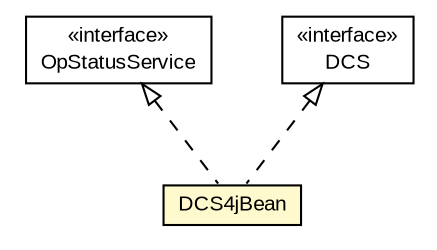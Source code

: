 #!/usr/local/bin/dot
#
# Class diagram 
# Generated by UMLGraph version R5_6-24-gf6e263 (http://www.umlgraph.org/)
#

digraph G {
	edge [fontname="arial",fontsize=10,labelfontname="arial",labelfontsize=10];
	node [fontname="arial",fontsize=10,shape=plaintext];
	nodesep=0.25;
	ranksep=0.5;
	// org.miloss.fgsms.services.interfaces.datacollector.OpStatusService
	c272621 [label=<<table title="org.miloss.fgsms.services.interfaces.datacollector.OpStatusService" border="0" cellborder="1" cellspacing="0" cellpadding="2" port="p" href="../../interfaces/datacollector/OpStatusService.html">
		<tr><td><table border="0" cellspacing="0" cellpadding="1">
<tr><td align="center" balign="center"> &#171;interface&#187; </td></tr>
<tr><td align="center" balign="center"> OpStatusService </td></tr>
		</table></td></tr>
		</table>>, URL="../../interfaces/datacollector/OpStatusService.html", fontname="arial", fontcolor="black", fontsize=10.0];
	// org.miloss.fgsms.services.interfaces.datacollector.DCS
	c272623 [label=<<table title="org.miloss.fgsms.services.interfaces.datacollector.DCS" border="0" cellborder="1" cellspacing="0" cellpadding="2" port="p" href="../../interfaces/datacollector/DCS.html">
		<tr><td><table border="0" cellspacing="0" cellpadding="1">
<tr><td align="center" balign="center"> &#171;interface&#187; </td></tr>
<tr><td align="center" balign="center"> DCS </td></tr>
		</table></td></tr>
		</table>>, URL="../../interfaces/datacollector/DCS.html", fontname="arial", fontcolor="black", fontsize=10.0];
	// org.miloss.fgsms.services.dcs.impl.DCS4jBean
	c273275 [label=<<table title="org.miloss.fgsms.services.dcs.impl.DCS4jBean" border="0" cellborder="1" cellspacing="0" cellpadding="2" port="p" bgcolor="lemonChiffon" href="./DCS4jBean.html">
		<tr><td><table border="0" cellspacing="0" cellpadding="1">
<tr><td align="center" balign="center"> DCS4jBean </td></tr>
		</table></td></tr>
		</table>>, URL="./DCS4jBean.html", fontname="arial", fontcolor="black", fontsize=10.0];
	//org.miloss.fgsms.services.dcs.impl.DCS4jBean implements org.miloss.fgsms.services.interfaces.datacollector.DCS
	c272623:p -> c273275:p [dir=back,arrowtail=empty,style=dashed];
	//org.miloss.fgsms.services.dcs.impl.DCS4jBean implements org.miloss.fgsms.services.interfaces.datacollector.OpStatusService
	c272621:p -> c273275:p [dir=back,arrowtail=empty,style=dashed];
}

